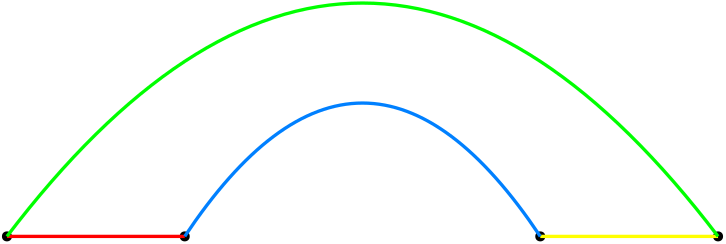 <?xml version="1.0"?>
<!DOCTYPE ipe SYSTEM "ipe.dtd">
<ipe version="70218" creator="Ipe 7.2.26">
<info created="D:20230329225707" modified="D:20230329230530"/>
<ipestyle name="basic">
<symbol name="arrow/arc(spx)">
<path stroke="sym-stroke" fill="sym-stroke" pen="sym-pen">
0 0 m
-1 0.333 l
-1 -0.333 l
h
</path>
</symbol>
<symbol name="arrow/farc(spx)">
<path stroke="sym-stroke" fill="white" pen="sym-pen">
0 0 m
-1 0.333 l
-1 -0.333 l
h
</path>
</symbol>
<symbol name="arrow/ptarc(spx)">
<path stroke="sym-stroke" fill="sym-stroke" pen="sym-pen">
0 0 m
-1 0.333 l
-0.8 0 l
-1 -0.333 l
h
</path>
</symbol>
<symbol name="arrow/fptarc(spx)">
<path stroke="sym-stroke" fill="white" pen="sym-pen">
0 0 m
-1 0.333 l
-0.8 0 l
-1 -0.333 l
h
</path>
</symbol>
<symbol name="mark/circle(sx)" transformations="translations">
<path fill="sym-stroke">
0.6 0 0 0.6 0 0 e
0.4 0 0 0.4 0 0 e
</path>
</symbol>
<symbol name="mark/disk(sx)" transformations="translations">
<path fill="sym-stroke">
0.6 0 0 0.6 0 0 e
</path>
</symbol>
<symbol name="mark/fdisk(sfx)" transformations="translations">
<group>
<path fill="sym-fill">
0.5 0 0 0.5 0 0 e
</path>
<path fill="sym-stroke" fillrule="eofill">
0.6 0 0 0.6 0 0 e
0.4 0 0 0.4 0 0 e
</path>
</group>
</symbol>
<symbol name="mark/box(sx)" transformations="translations">
<path fill="sym-stroke" fillrule="eofill">
-0.6 -0.6 m
0.6 -0.6 l
0.6 0.6 l
-0.6 0.6 l
h
-0.4 -0.4 m
0.4 -0.4 l
0.4 0.4 l
-0.4 0.4 l
h
</path>
</symbol>
<symbol name="mark/square(sx)" transformations="translations">
<path fill="sym-stroke">
-0.6 -0.6 m
0.6 -0.6 l
0.6 0.6 l
-0.6 0.6 l
h
</path>
</symbol>
<symbol name="mark/fsquare(sfx)" transformations="translations">
<group>
<path fill="sym-fill">
-0.5 -0.5 m
0.5 -0.5 l
0.5 0.5 l
-0.5 0.5 l
h
</path>
<path fill="sym-stroke" fillrule="eofill">
-0.6 -0.6 m
0.6 -0.6 l
0.6 0.6 l
-0.6 0.6 l
h
-0.4 -0.4 m
0.4 -0.4 l
0.4 0.4 l
-0.4 0.4 l
h
</path>
</group>
</symbol>
<symbol name="mark/cross(sx)" transformations="translations">
<group>
<path fill="sym-stroke">
-0.43 -0.57 m
0.57 0.43 l
0.43 0.57 l
-0.57 -0.43 l
h
</path>
<path fill="sym-stroke">
-0.43 0.57 m
0.57 -0.43 l
0.43 -0.57 l
-0.57 0.43 l
h
</path>
</group>
</symbol>
<symbol name="arrow/fnormal(spx)">
<path stroke="sym-stroke" fill="white" pen="sym-pen">
0 0 m
-1 0.333 l
-1 -0.333 l
h
</path>
</symbol>
<symbol name="arrow/pointed(spx)">
<path stroke="sym-stroke" fill="sym-stroke" pen="sym-pen">
0 0 m
-1 0.333 l
-0.8 0 l
-1 -0.333 l
h
</path>
</symbol>
<symbol name="arrow/fpointed(spx)">
<path stroke="sym-stroke" fill="white" pen="sym-pen">
0 0 m
-1 0.333 l
-0.8 0 l
-1 -0.333 l
h
</path>
</symbol>
<symbol name="arrow/linear(spx)">
<path stroke="sym-stroke" pen="sym-pen">
-1 0.333 m
0 0 l
-1 -0.333 l
</path>
</symbol>
<symbol name="arrow/fdouble(spx)">
<path stroke="sym-stroke" fill="white" pen="sym-pen">
0 0 m
-1 0.333 l
-1 -0.333 l
h
-1 0 m
-2 0.333 l
-2 -0.333 l
h
</path>
</symbol>
<symbol name="arrow/double(spx)">
<path stroke="sym-stroke" fill="sym-stroke" pen="sym-pen">
0 0 m
-1 0.333 l
-1 -0.333 l
h
-1 0 m
-2 0.333 l
-2 -0.333 l
h
</path>
</symbol>
<symbol name="arrow/mid-normal(spx)">
<path stroke="sym-stroke" fill="sym-stroke" pen="sym-pen">
0.5 0 m
-0.5 0.333 l
-0.5 -0.333 l
h
</path>
</symbol>
<symbol name="arrow/mid-fnormal(spx)">
<path stroke="sym-stroke" fill="white" pen="sym-pen">
0.5 0 m
-0.5 0.333 l
-0.5 -0.333 l
h
</path>
</symbol>
<symbol name="arrow/mid-pointed(spx)">
<path stroke="sym-stroke" fill="sym-stroke" pen="sym-pen">
0.5 0 m
-0.5 0.333 l
-0.3 0 l
-0.5 -0.333 l
h
</path>
</symbol>
<symbol name="arrow/mid-fpointed(spx)">
<path stroke="sym-stroke" fill="white" pen="sym-pen">
0.5 0 m
-0.5 0.333 l
-0.3 0 l
-0.5 -0.333 l
h
</path>
</symbol>
<symbol name="arrow/mid-double(spx)">
<path stroke="sym-stroke" fill="sym-stroke" pen="sym-pen">
1 0 m
0 0.333 l
0 -0.333 l
h
0 0 m
-1 0.333 l
-1 -0.333 l
h
</path>
</symbol>
<symbol name="arrow/mid-fdouble(spx)">
<path stroke="sym-stroke" fill="white" pen="sym-pen">
1 0 m
0 0.333 l
0 -0.333 l
h
0 0 m
-1 0.333 l
-1 -0.333 l
h
</path>
</symbol>
<anglesize name="22.5 deg" value="22.5"/>
<anglesize name="30 deg" value="30"/>
<anglesize name="45 deg" value="45"/>
<anglesize name="60 deg" value="60"/>
<anglesize name="90 deg" value="90"/>
<arrowsize name="large" value="10"/>
<arrowsize name="small" value="5"/>
<arrowsize name="tiny" value="3"/>
<color name="blue" value="0 0 1"/>
<color name="brown" value="0.647 0.165 0.165"/>
<color name="darkblue" value="0 0 0.545"/>
<color name="darkcyan" value="0 0.545 0.545"/>
<color name="darkgray" value="0.663"/>
<color name="darkgreen" value="0 0.392 0"/>
<color name="darkmagenta" value="0.545 0 0.545"/>
<color name="darkorange" value="1 0.549 0"/>
<color name="darkred" value="0.545 0 0"/>
<color name="gold" value="1 0.843 0"/>
<color name="gray" value="0.745"/>
<color name="green" value="0 1 0"/>
<color name="lightblue" value="0.678 0.847 0.902"/>
<color name="lightcyan" value="0.878 1 1"/>
<color name="lightgray" value="0.827"/>
<color name="lightgreen" value="0.565 0.933 0.565"/>
<color name="lightyellow" value="1 1 0.878"/>
<color name="navy" value="0 0 0.502"/>
<color name="orange" value="1 0.647 0"/>
<color name="pink" value="1 0.753 0.796"/>
<color name="purple" value="0.627 0.125 0.941"/>
<color name="red" value="1 0 0"/>
<color name="seagreen" value="0.18 0.545 0.341"/>
<color name="turquoise" value="0.251 0.878 0.816"/>
<color name="violet" value="0.933 0.51 0.933"/>
<color name="yellow" value="1 1 0"/>
<dashstyle name="dash dot dotted" value="[4 2 1 2 1 2] 0"/>
<dashstyle name="dash dotted" value="[4 2 1 2] 0"/>
<dashstyle name="dashed" value="[4] 0"/>
<dashstyle name="dotted" value="[1 3] 0"/>
<gridsize name="10 pts (~3.5 mm)" value="10"/>
<gridsize name="14 pts (~5 mm)" value="14"/>
<gridsize name="16 pts (~6 mm)" value="16"/>
<gridsize name="20 pts (~7 mm)" value="20"/>
<gridsize name="28 pts (~10 mm)" value="28"/>
<gridsize name="32 pts (~12 mm)" value="32"/>
<gridsize name="4 pts" value="4"/>
<gridsize name="56 pts (~20 mm)" value="56"/>
<gridsize name="8 pts (~3 mm)" value="8"/>
<opacity name="10%" value="0.1"/>
<opacity name="30%" value="0.3"/>
<opacity name="50%" value="0.5"/>
<opacity name="75%" value="0.75"/>
<pen name="fat" value="1.2"/>
<pen name="heavier" value="0.8"/>
<pen name="ultrafat" value="2"/>
<symbolsize name="large" value="5"/>
<symbolsize name="small" value="2"/>
<symbolsize name="tiny" value="1.1"/>
<textsize name="Huge" value="\Huge"/>
<textsize name="LARGE" value="\LARGE"/>
<textsize name="Large" value="\Large"/>
<textsize name="footnote" value="\footnotesize"/>
<textsize name="huge" value="\huge"/>
<textsize name="large" value="\large"/>
<textsize name="script" value="\scriptsize"/>
<textsize name="small" value="\small"/>
<textsize name="tiny" value="\tiny"/>
<textstyle name="center" begin="\begin{center}" end="\end{center}"/>
<textstyle name="item" begin="\begin{itemize}\item{}" end="\end{itemize}"/>
<textstyle name="itemize" begin="\begin{itemize}" end="\end{itemize}"/>
<tiling name="falling" angle="-60" step="4" width="1"/>
<tiling name="rising" angle="30" step="4" width="1"/>
</ipestyle>
<page>
<layer name="basic_queue"/>
<layer name="invalid_basic_queue"/>
<layer name="colored_queue"/>
<view layers="colored_queue" active="colored_queue"/>
<use layer="basic_queue" name="mark/disk(sx)" pos="192 576" size="normal" stroke="black"/>
<use name="mark/disk(sx)" pos="256 576" size="normal" stroke="black"/>
<use name="mark/disk(sx)" pos="320 576" size="normal" stroke="black"/>
<use name="mark/disk(sx)" pos="384 576" size="normal" stroke="black"/>
<use name="mark/disk(sx)" pos="448 576" size="normal" stroke="black"/>
<use name="mark/disk(sx)" pos="512 576" size="normal" stroke="black"/>
<path stroke="black" pen="fat">
192 576 m
256 576 l
</path>
<path stroke="black" pen="fat">
256 576 m
320 576 l
</path>
<path stroke="black" pen="fat">
320 576 m
384 576 l
</path>
<path stroke="black" pen="fat">
384 576 m
448 576 l
</path>
<path stroke="black" pen="fat">
448 576 m
512 576 l
</path>
<text matrix="1 0 0 1 8 -8" transformations="translations" pos="184 568" stroke="black" type="label" width="8.302" height="6.42" depth="0" valign="baseline">1
</text>
<text transformations="translations" pos="256 560" stroke="black" type="label" width="4.981" height="6.42" depth="0" valign="baseline">2</text>
<text transformations="translations" pos="320 560" stroke="black" type="label" width="4.981" height="6.42" depth="0" valign="baseline">3</text>
<text transformations="translations" pos="384 560" stroke="black" type="label" width="4.981" height="6.42" depth="0" valign="baseline">4</text>
<text transformations="translations" pos="448 560" stroke="black" type="label" width="4.981" height="6.42" depth="0" valign="baseline">5</text>
<text transformations="translations" pos="512 560" stroke="black" type="label" width="4.981" height="6.42" depth="0" valign="baseline">6</text>
<use layer="invalid_basic_queue" matrix="1 0 0 1 -64 32" name="mark/disk(sx)" pos="192 576" size="normal" stroke="black"/>
<use matrix="1 0 0 1 -64 32" name="mark/disk(sx)" pos="256 576" size="normal" stroke="black"/>
<use matrix="1 0 0 1 -64 32" name="mark/disk(sx)" pos="320 576" size="normal" stroke="black"/>
<use matrix="1 0 0 1 -64 32" name="mark/disk(sx)" pos="384 576" size="normal" stroke="black"/>
<use matrix="1 0 0 1 -64 32" name="mark/disk(sx)" pos="448 576" size="normal" stroke="black"/>
<use matrix="1 0 0 1 -64 32" name="mark/disk(sx)" pos="512 576" size="normal" stroke="black"/>
<path matrix="1 0 0 1 -64 32" stroke="black" pen="fat">
192 576 m
256 576 l
</path>
<path matrix="1 0 0 1 -64 32" stroke="black" pen="fat">
256 576 m
320 576 l
</path>
<path matrix="1 0 0 1 -64 32" stroke="black" pen="fat">
320 576 m
384 576 l
</path>
<path matrix="1 0 0 1 -64 32" stroke="black" pen="fat">
384 576 m
448 576 l
</path>
<path matrix="1 0 0 1 -64 32" stroke="black" pen="fat">
448 576 m
512 576 l
</path>
<text matrix="1 0 0 1 -56 24" transformations="translations" pos="184 568" stroke="black" type="label" width="8.302" height="6.42" depth="0" valign="baseline">1
</text>
<text matrix="1 0 0 1 -64 32" transformations="translations" pos="256 560" stroke="black" type="label" width="4.981" height="6.42" depth="0" valign="baseline">2</text>
<text matrix="1 0 0 1 -64 32" transformations="translations" pos="320 560" stroke="black" type="label" width="4.981" height="6.42" depth="0" valign="baseline">3</text>
<text matrix="1 0 0 1 -64 32" transformations="translations" pos="384 560" stroke="black" type="label" width="4.981" height="6.42" depth="0" valign="baseline">4</text>
<text matrix="1 0 0 1 -64 32" transformations="translations" pos="448 560" stroke="black" type="label" width="4.981" height="6.42" depth="0" valign="baseline">5</text>
<text matrix="1 0 0 1 -64 32" transformations="translations" pos="512 560" stroke="black" type="label" width="4.981" height="6.42" depth="0" valign="baseline">6</text>
<path stroke="black" pen="fat">
256 608 m
288 640
320 608 c
</path>
<path stroke="black" pen="fat">
192 608 m
288 696
384 608 c
</path>
<path stroke="black" pen="fat">
128 608 m
288 760
448 608 c
</path>
<use layer="colored_queue" name="mark/disk(sx)" pos="128 672" size="normal" stroke="black"/>
<use name="mark/disk(sx)" pos="192 672" size="normal" stroke="black"/>
<use name="mark/disk(sx)" pos="320 672" size="normal" stroke="black"/>
<use name="mark/disk(sx)" pos="384 672" size="normal" stroke="black"/>
<path stroke="1 0 0" pen="fat">
128 672 m
192 672 l
</path>
<path stroke="1 1 0" pen="fat">
320 672 m
384 672 l
</path>
<path stroke="0 0.502 1" pen="fat">
192 672 m
256 768
320 672 c
</path>
<path stroke="0 1 0" pen="fat">
128 672 m
256 840
384 672 c
</path>
</page>
</ipe>
